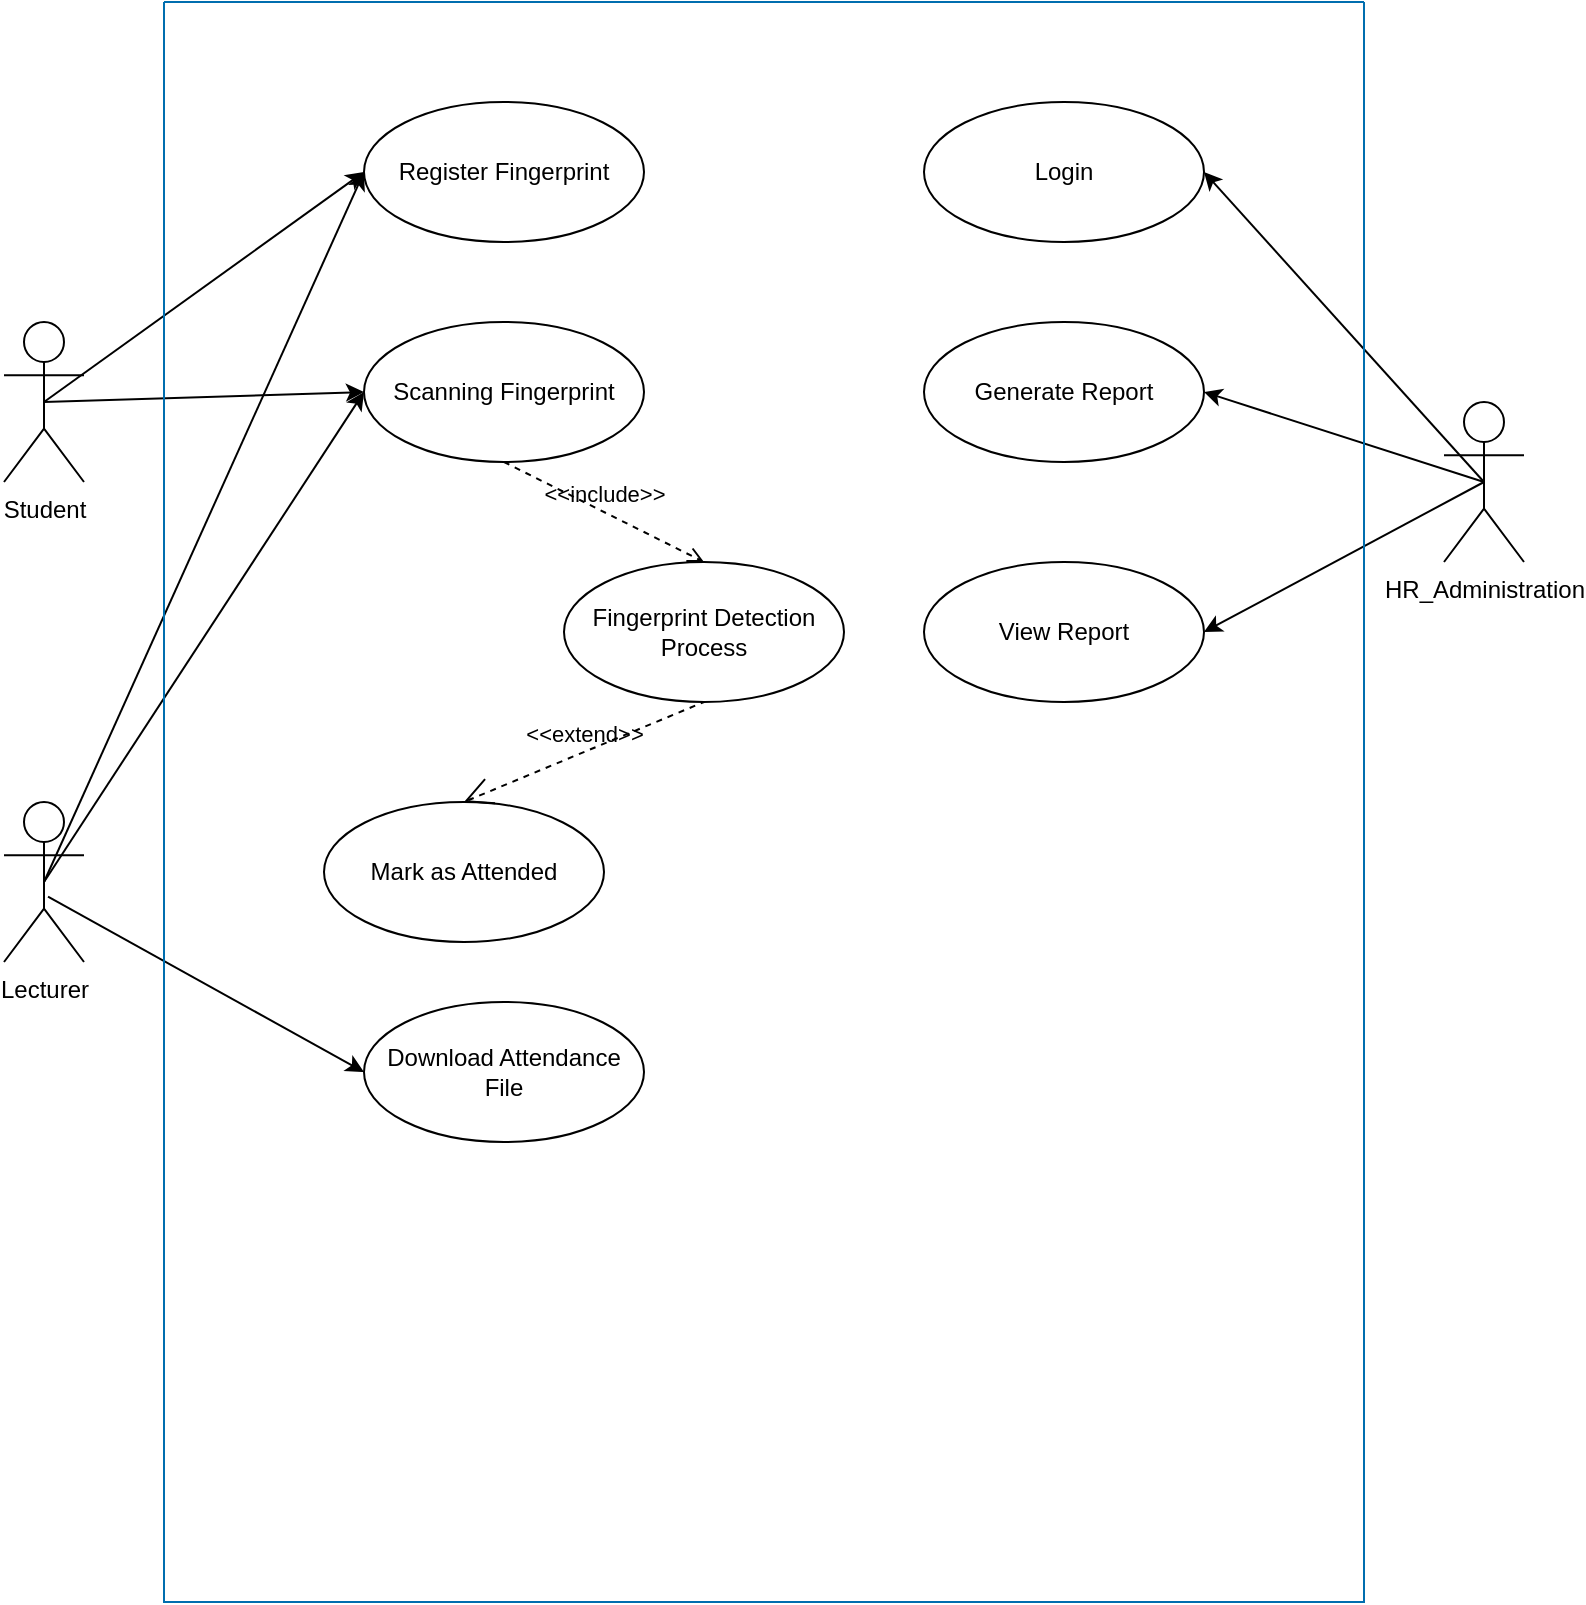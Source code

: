 <mxfile>
    <diagram id="3N9gi9qsE6TzbPFI6jHs" name="Page-1">
        <mxGraphModel dx="1054" dy="680" grid="1" gridSize="10" guides="1" tooltips="1" connect="1" arrows="1" fold="1" page="1" pageScale="1" pageWidth="850" pageHeight="1100" math="0" shadow="0">
            <root>
                <mxCell id="0"/>
                <mxCell id="1" parent="0"/>
                <mxCell id="9" style="edgeStyle=none;html=1;entryX=0;entryY=0.5;entryDx=0;entryDy=0;exitX=0.5;exitY=0.5;exitDx=0;exitDy=0;exitPerimeter=0;" edge="1" parent="1" source="2" target="8">
                    <mxGeometry relative="1" as="geometry"/>
                </mxCell>
                <mxCell id="17" style="edgeStyle=none;html=1;exitX=0.5;exitY=0.5;exitDx=0;exitDy=0;exitPerimeter=0;entryX=0;entryY=0.5;entryDx=0;entryDy=0;" edge="1" parent="1" source="2" target="15">
                    <mxGeometry relative="1" as="geometry">
                        <mxPoint x="220" y="280" as="targetPoint"/>
                    </mxGeometry>
                </mxCell>
                <mxCell id="2" value="Student" style="shape=umlActor;html=1;verticalLabelPosition=bottom;verticalAlign=top;align=center;" vertex="1" parent="1">
                    <mxGeometry x="40" y="240" width="40" height="80" as="geometry"/>
                </mxCell>
                <mxCell id="10" style="edgeStyle=none;html=1;entryX=0;entryY=0.5;entryDx=0;entryDy=0;exitX=0.5;exitY=0.5;exitDx=0;exitDy=0;exitPerimeter=0;" edge="1" parent="1" source="4" target="8">
                    <mxGeometry relative="1" as="geometry"/>
                </mxCell>
                <mxCell id="16" style="edgeStyle=none;html=1;entryX=0;entryY=0.5;entryDx=0;entryDy=0;exitX=0.5;exitY=0.5;exitDx=0;exitDy=0;exitPerimeter=0;" edge="1" parent="1" source="4" target="15">
                    <mxGeometry relative="1" as="geometry"/>
                </mxCell>
                <mxCell id="32" style="edgeStyle=none;html=1;entryX=0;entryY=0.5;entryDx=0;entryDy=0;startArrow=none;startFill=0;endArrow=classic;endFill=1;exitX=0.55;exitY=0.592;exitDx=0;exitDy=0;exitPerimeter=0;" edge="1" parent="1" source="4" target="31">
                    <mxGeometry relative="1" as="geometry"/>
                </mxCell>
                <mxCell id="4" value="Lecturer" style="shape=umlActor;html=1;verticalLabelPosition=bottom;verticalAlign=top;align=center;" vertex="1" parent="1">
                    <mxGeometry x="40" y="480" width="40" height="80" as="geometry"/>
                </mxCell>
                <mxCell id="24" style="edgeStyle=none;html=1;entryX=1;entryY=0.5;entryDx=0;entryDy=0;startArrow=none;startFill=0;exitX=0.5;exitY=0.5;exitDx=0;exitDy=0;exitPerimeter=0;" edge="1" parent="1" source="5" target="22">
                    <mxGeometry relative="1" as="geometry"/>
                </mxCell>
                <mxCell id="25" style="edgeStyle=none;html=1;entryX=1;entryY=0.5;entryDx=0;entryDy=0;startArrow=none;startFill=0;exitX=0.5;exitY=0.5;exitDx=0;exitDy=0;exitPerimeter=0;" edge="1" parent="1" source="5" target="23">
                    <mxGeometry relative="1" as="geometry"/>
                </mxCell>
                <mxCell id="27" style="edgeStyle=none;html=1;entryX=1;entryY=0.5;entryDx=0;entryDy=0;startArrow=none;startFill=0;exitX=0.5;exitY=0.5;exitDx=0;exitDy=0;exitPerimeter=0;" edge="1" parent="1" source="5" target="26">
                    <mxGeometry relative="1" as="geometry"/>
                </mxCell>
                <mxCell id="5" value="HR_Administration" style="shape=umlActor;html=1;verticalLabelPosition=bottom;verticalAlign=top;align=center;" vertex="1" parent="1">
                    <mxGeometry x="760" y="280" width="40" height="80" as="geometry"/>
                </mxCell>
                <mxCell id="6" value="" style="swimlane;startSize=0;fillColor=#1BA1E2;fontColor=#ffffff;strokeColor=#006EAF;" vertex="1" parent="1">
                    <mxGeometry x="120" y="80" width="600" height="800" as="geometry"/>
                </mxCell>
                <mxCell id="8" value="Register Fingerprint" style="ellipse;whiteSpace=wrap;html=1;" vertex="1" parent="6">
                    <mxGeometry x="100" y="50" width="140" height="70" as="geometry"/>
                </mxCell>
                <mxCell id="15" value="Scanning Fingerprint" style="ellipse;whiteSpace=wrap;html=1;" vertex="1" parent="6">
                    <mxGeometry x="100" y="160" width="140" height="70" as="geometry"/>
                </mxCell>
                <mxCell id="18" value="Fingerprint Detection&lt;br&gt;Process" style="ellipse;whiteSpace=wrap;html=1;" vertex="1" parent="6">
                    <mxGeometry x="200" y="280" width="140" height="70" as="geometry"/>
                </mxCell>
                <mxCell id="22" value="Login" style="ellipse;whiteSpace=wrap;html=1;" vertex="1" parent="6">
                    <mxGeometry x="380" y="50" width="140" height="70" as="geometry"/>
                </mxCell>
                <mxCell id="23" value="Generate Report" style="ellipse;whiteSpace=wrap;html=1;" vertex="1" parent="6">
                    <mxGeometry x="380" y="160" width="140" height="70" as="geometry"/>
                </mxCell>
                <mxCell id="26" value="View Report" style="ellipse;whiteSpace=wrap;html=1;" vertex="1" parent="6">
                    <mxGeometry x="380" y="280" width="140" height="70" as="geometry"/>
                </mxCell>
                <mxCell id="28" value="Mark as Attended" style="ellipse;whiteSpace=wrap;html=1;" vertex="1" parent="6">
                    <mxGeometry x="80" y="400" width="140" height="70" as="geometry"/>
                </mxCell>
                <mxCell id="31" value="Download Attendance&lt;br&gt;File" style="ellipse;whiteSpace=wrap;html=1;" vertex="1" parent="6">
                    <mxGeometry x="100" y="500" width="140" height="70" as="geometry"/>
                </mxCell>
                <mxCell id="33" value="&amp;lt;&amp;lt;include&amp;gt;&amp;gt;" style="edgeStyle=none;html=1;endArrow=open;verticalAlign=bottom;dashed=1;labelBackgroundColor=none;exitX=0.5;exitY=1;exitDx=0;exitDy=0;entryX=0.5;entryY=0;entryDx=0;entryDy=0;" edge="1" parent="6" source="15" target="18">
                    <mxGeometry width="160" relative="1" as="geometry">
                        <mxPoint x="30" y="310" as="sourcePoint"/>
                        <mxPoint x="190" y="310" as="targetPoint"/>
                    </mxGeometry>
                </mxCell>
                <mxCell id="34" value="&amp;lt;&amp;lt;extend&amp;gt;&amp;gt;" style="edgeStyle=none;html=1;startArrow=open;endArrow=none;startSize=12;verticalAlign=bottom;dashed=1;labelBackgroundColor=none;entryX=0.5;entryY=1;entryDx=0;entryDy=0;exitX=0.5;exitY=0;exitDx=0;exitDy=0;" edge="1" parent="6" source="28" target="18">
                    <mxGeometry width="160" relative="1" as="geometry">
                        <mxPoint x="230" y="400" as="sourcePoint"/>
                        <mxPoint x="390" y="400" as="targetPoint"/>
                    </mxGeometry>
                </mxCell>
            </root>
        </mxGraphModel>
    </diagram>
</mxfile>